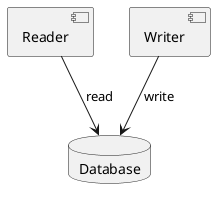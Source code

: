 @startuml

[Reader] 
[Writer]
database Database

Reader --> Database: read
Writer --> Database: write

@enduml